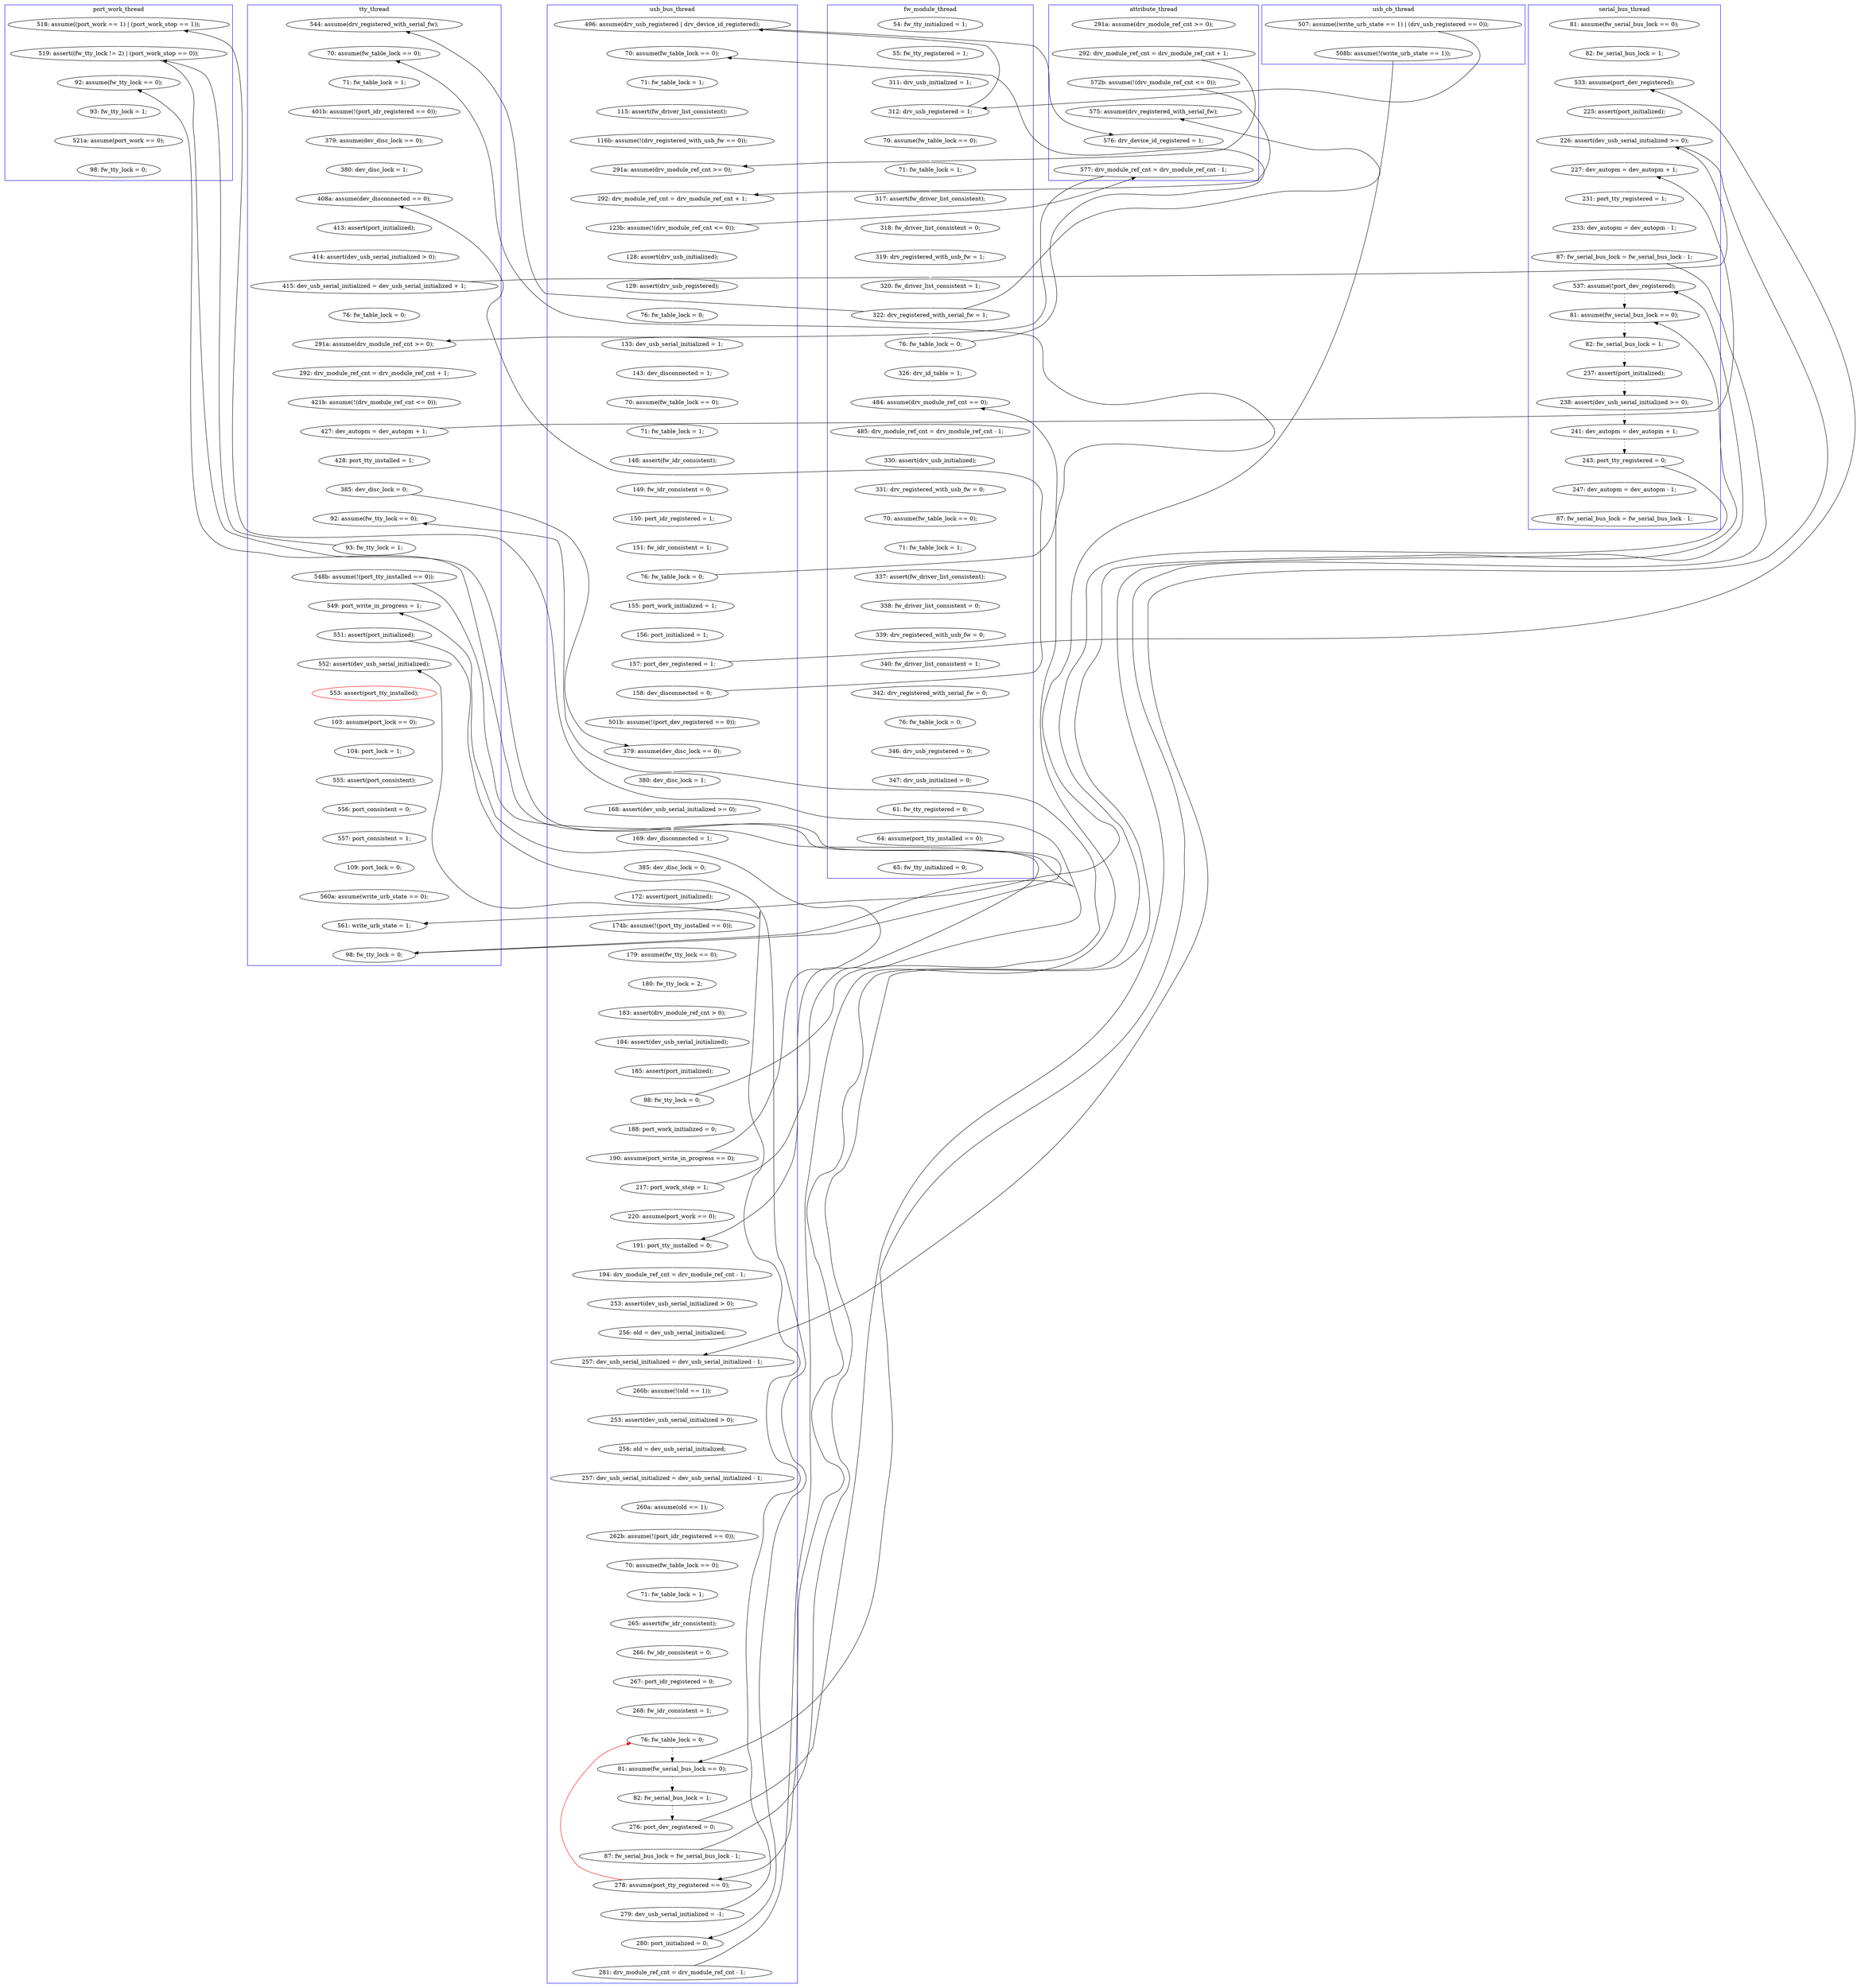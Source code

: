 digraph Counterexample {
	57 -> 100 [color = black, style = solid, constraint = false]
	126 -> 129 [color = white, style = solid]
	287 -> 293 [color = white, style = solid]
	310 -> 312 [color = white, style = solid]
	157 -> 158 [color = white, style = solid]
	144 -> 190 [color = white, style = solid]
	302 -> 307 [color = black, style = solid, constraint = false]
	366 -> 367 [color = white, style = solid]
	322 -> 338 [color = black, style = solid, constraint = false]
	353 -> 356 [color = white, style = solid]
	238 -> 308 [color = white, style = solid]
	138 -> 147 [color = white, style = solid]
	209 -> 211 [color = white, style = solid]
	358 -> 359 [color = white, style = solid]
	220 -> 290 [color = white, style = solid]
	173 -> 338 [color = white, style = solid]
	307 -> 309 [color = white, style = solid]
	133 -> 136 [color = black, style = solid, constraint = false]
	143 -> 151 [color = white, style = solid]
	219 -> 228 [color = black, style = solid, constraint = false]
	213 -> 214 [color = white, style = solid]
	167 -> 168 [color = white, style = solid]
	284 -> 285 [color = black, style = dotted]
	161 -> 167 [color = white, style = solid]
	228 -> 229 [color = white, style = solid]
	299 -> 300 [color = black, style = dotted]
	83 -> 127 [color = black, style = solid, constraint = false]
	110 -> 112 [color = white, style = solid]
	196 -> 198 [color = white, style = solid]
	122 -> 123 [color = white, style = solid]
	269 -> 271 [color = white, style = solid]
	83 -> 85 [color = black, style = solid, constraint = false]
	338 -> 339 [color = white, style = solid]
	222 -> 223 [color = white, style = solid]
	295 -> 299 [color = black, style = dotted]
	188 -> 189 [color = white, style = solid]
	37 -> 62 [color = white, style = solid]
	80 -> 81 [color = white, style = solid]
	112 -> 119 [color = white, style = solid]
	375 -> 377 [color = white, style = solid]
	216 -> 219 [color = white, style = solid]
	148 -> 177 [color = white, style = solid]
	377 -> 378 [color = white, style = solid]
	371 -> 372 [color = white, style = solid]
	139 -> 142 [color = white, style = solid]
	229 -> 308 [color = black, style = solid, constraint = false]
	79 -> 80 [color = white, style = solid]
	75 -> 343 [color = black, style = solid, constraint = false]
	136 -> 137 [color = white, style = solid]
	370 -> 371 [color = white, style = solid]
	107 -> 110 [color = white, style = solid]
	66 -> 101 [color = black, style = solid, constraint = false]
	204 -> 207 [color = white, style = solid]
	293 -> 294 [color = black, style = solid, constraint = false]
	148 -> 155 [color = black, style = solid, constraint = false]
	294 -> 295 [color = black, style = dotted]
	100 -> 101 [color = white, style = solid]
	191 -> 192 [color = white, style = solid]
	317 -> 319 [color = white, style = solid]
	142 -> 148 [color = white, style = solid]
	190 -> 191 [color = white, style = solid]
	191 -> 246 [color = black, style = solid, constraint = false]
	83 -> 87 [color = white, style = solid]
	180 -> 183 [color = white, style = solid]
	240 -> 244 [color = white, style = solid]
	93 -> 95 [color = white, style = solid]
	192 -> 196 [color = white, style = solid]
	158 -> 161 [color = white, style = solid]
	133 -> 135 [color = white, style = solid]
	372 -> 375 [color = white, style = solid]
	268 -> 269 [color = white, style = solid]
	309 -> 311 [color = white, style = solid]
	211 -> 212 [color = white, style = solid]
	274 -> 277 [color = white, style = solid]
	212 -> 213 [color = white, style = solid]
	367 -> 370 [color = white, style = solid]
	219 -> 222 [color = white, style = solid]
	127 -> 138 [color = white, style = solid]
	378 -> 382 [color = white, style = solid]
	60 -> 75 [color = white, style = solid]
	119 -> 122 [color = white, style = solid]
	339 -> 344 [color = white, style = solid]
	304 -> 310 [color = white, style = solid]
	66 -> 127 [color = white, style = solid]
	123 -> 125 [color = white, style = solid]
	223 -> 235 [color = white, style = solid]
	105 -> 106 [color = white, style = solid]
	236 -> 239 [color = white, style = solid]
	351 -> 352 [color = black, style = solid, constraint = false]
	246 -> 248 [color = white, style = solid]
	135 -> 139 [color = white, style = solid]
	125 -> 126 [color = white, style = solid]
	63 -> 70 [color = white, style = solid]
	215 -> 216 [color = white, style = solid]
	60 -> 63 [color = black, style = solid, constraint = false]
	345 -> 358 [color = white, style = solid]
	263 -> 265 [color = white, style = solid]
	307 -> 277 [color = red, style = solid, constraint = false]
	313 -> 316 [color = white, style = solid]
	179 -> 180 [color = white, style = solid]
	320 -> 321 [color = white, style = solid]
	85 -> 136 [color = white, style = solid]
	316 -> 317 [color = white, style = solid]
	152 -> 155 [color = white, style = solid]
	273 -> 274 [color = white, style = solid]
	293 -> 307 [color = white, style = solid]
	235 -> 236 [color = white, style = solid]
	244 -> 245 [color = white, style = solid]
	344 -> 345 [color = white, style = solid]
	87 -> 89 [color = black, style = solid, constraint = false]
	168 -> 171 [color = white, style = solid]
	78 -> 79 [color = white, style = solid]
	137 -> 143 [color = white, style = solid]
	382 -> 383 [color = white, style = solid]
	239 -> 240 [color = white, style = solid]
	248 -> 259 [color = white, style = solid]
	321 -> 326 [color = white, style = solid]
	57 -> 66 [color = white, style = solid]
	310 -> 311 [color = black, style = solid, constraint = false]
	36 -> 37 [color = white, style = solid]
	45 -> 46 [color = white, style = solid]
	277 -> 284 [color = black, style = dotted]
	62 -> 63 [color = white, style = solid]
	151 -> 152 [color = white, style = solid]
	101 -> 105 [color = white, style = solid]
	259 -> 260 [color = white, style = solid]
	56 -> 57 [color = white, style = solid]
	352 -> 353 [color = white, style = solid]
	106 -> 107 [color = white, style = solid]
	142 -> 144 [color = black, style = solid, constraint = false]
	81 -> 83 [color = white, style = solid]
	130 -> 133 [color = white, style = solid]
	271 -> 272 [color = white, style = solid]
	287 -> 290 [color = black, style = solid, constraint = false]
	343 -> 351 [color = white, style = solid]
	359 -> 366 [color = white, style = solid]
	260 -> 261 [color = white, style = solid]
	183 -> 228 [color = white, style = solid]
	311 -> 322 [color = white, style = solid]
	90 -> 93 [color = white, style = solid]
	171 -> 179 [color = white, style = solid]
	70 -> 71 [color = white, style = solid]
	229 -> 232 [color = white, style = solid]
	319 -> 320 [color = white, style = solid]
	272 -> 273 [color = white, style = solid]
	330 -> 343 [color = white, style = solid]
	308 -> 352 [color = white, style = solid]
	63 -> 68 [color = black, style = solid, constraint = false]
	147 -> 167 [color = black, style = solid, constraint = false]
	312 -> 313 [color = white, style = solid]
	301 -> 302 [color = black, style = dotted]
	300 -> 301 [color = black, style = dotted]
	309 -> 312 [color = black, style = solid, constraint = false]
	156 -> 157 [color = white, style = solid]
	179 -> 192 [color = black, style = solid, constraint = false]
	383 -> 384 [color = white, style = solid]
	308 -> 351 [color = black, style = solid, constraint = false]
	46 -> 144 [color = white, style = solid]
	89 -> 90 [color = white, style = solid]
	207 -> 209 [color = white, style = solid]
	198 -> 220 [color = white, style = solid]
	183 -> 188 [color = black, style = solid, constraint = false]
	285 -> 287 [color = black, style = dotted]
	223 -> 304 [color = black, style = solid, constraint = false]
	265 -> 268 [color = white, style = solid]
	129 -> 130 [color = white, style = solid]
	158 -> 191 [color = black, style = solid, constraint = false]
	232 -> 304 [color = white, style = solid]
	261 -> 263 [color = white, style = solid]
	177 -> 188 [color = white, style = solid]
	232 -> 239 [color = black, style = solid, constraint = false]
	189 -> 203 [color = white, style = solid]
	68 -> 89 [color = white, style = solid]
	220 -> 284 [color = black, style = solid, constraint = false]
	95 -> 100 [color = white, style = solid]
	336 -> 348 [color = white, style = solid]
	71 -> 78 [color = white, style = solid]
	290 -> 294 [color = black, style = dotted]
	87 -> 173 [color = white, style = solid]
	235 -> 238 [color = black, style = solid, constraint = false]
	245 -> 246 [color = white, style = solid]
	356 -> 394 [color = white, style = solid]
	105 -> 147 [color = black, style = solid, constraint = false]
	302 -> 336 [color = white, style = solid]
	214 -> 215 [color = white, style = solid]
	326 -> 330 [color = white, style = solid]
	155 -> 156 [color = white, style = solid]
	68 -> 138 [color = black, style = solid, constraint = false]
	203 -> 204 [color = white, style = solid]
	subgraph cluster6 {
		label = usb_cb_thread
		color = blue
		75  [label = "508b: assume(!(write_urb_state == 1));"]
		60  [label = "507: assume((write_urb_state == 1) | (drv_usb_registered == 0));"]
	}
	subgraph cluster7 {
		label = port_work_thread
		color = blue
		356  [label = "521a: assume(port_work == 0);"]
		394  [label = "98: fw_tty_lock = 0;"]
		308  [label = "519: assert((fw_tty_lock != 2) | (port_work_stop == 0));"]
		353  [label = "93: fw_tty_lock = 1;"]
		238  [label = "518: assume((port_work == 1) | (port_work_stop == 1));"]
		352  [label = "92: assume(fw_tty_lock == 0);"]
	}
	subgraph cluster3 {
		label = serial_bus_thread
		color = blue
		144  [label = "533: assume(port_dev_registered);"]
		299  [label = "237: assert(port_initialized);"]
		295  [label = "82: fw_serial_bus_lock = 1;"]
		45  [label = "81: assume(fw_serial_bus_lock == 0);"]
		294  [label = "81: assume(fw_serial_bus_lock == 0);"]
		190  [label = "225: assert(port_initialized);"]
		348  [label = "87: fw_serial_bus_lock = fw_serial_bus_lock - 1;"]
		196  [label = "231: port_tty_registered = 1;"]
		300  [label = "238: assert(dev_usb_serial_initialized >= 0);"]
		301  [label = "241: dev_autopm = dev_autopm + 1;"]
		191  [label = "226: assert(dev_usb_serial_initialized >= 0);"]
		302  [label = "243: port_tty_registered = 0;"]
		198  [label = "233: dev_autopm = dev_autopm - 1;"]
		220  [label = "87: fw_serial_bus_lock = fw_serial_bus_lock - 1;"]
		46  [label = "82: fw_serial_bus_lock = 1;"]
		192  [label = "227: dev_autopm = dev_autopm + 1;"]
		336  [label = "247: dev_autopm = dev_autopm - 1;"]
		290  [label = "537: assume(!port_dev_registered);"]
	}
	subgraph cluster5 {
		label = attribute_thread
		color = blue
		57  [label = "292: drv_module_ref_cnt = drv_module_ref_cnt + 1;"]
		138  [label = "576: drv_device_id_registered = 1;"]
		66  [label = "572b: assume(!(drv_module_ref_cnt <= 0));"]
		127  [label = "575: assume(drv_registered_with_serial_fw);"]
		56  [label = "291a: assume(drv_module_ref_cnt >= 0);"]
		147  [label = "577: drv_module_ref_cnt = drv_module_ref_cnt - 1;"]
	}
	subgraph cluster4 {
		label = tty_thread
		color = blue
		151  [label = "379: assume(dev_disc_lock == 0);"]
		85  [label = "544: assume(drv_registered_with_serial_fw);"]
		152  [label = "380: dev_disc_lock = 1;"]
		167  [label = "291a: assume(drv_module_ref_cnt >= 0);"]
		319  [label = "555: assert(port_consistent);"]
		304  [label = "549: port_write_in_progress = 1;"]
		351  [label = "98: fw_tty_lock = 0;"]
		330  [label = "560a: assume(write_urb_state == 0);"]
		180  [label = "428: port_tty_installed = 1;"]
		232  [label = "548b: assume(!(port_tty_installed == 0));"]
		161  [label = "76: fw_table_lock = 0;"]
		156  [label = "413: assert(port_initialized);"]
		312  [label = "552: assert(dev_usb_serial_initialized);"]
		157  [label = "414: assert(dev_usb_serial_initialized > 0);"]
		313  [label = "553: assert(port_tty_installed);", color = red]
		228  [label = "92: assume(fw_tty_lock == 0);"]
		143  [label = "401b: assume(!(port_idr_registered == 0));"]
		168  [label = "292: drv_module_ref_cnt = drv_module_ref_cnt + 1;"]
		326  [label = "109: port_lock = 0;"]
		179  [label = "427: dev_autopm = dev_autopm + 1;"]
		320  [label = "556: port_consistent = 0;"]
		229  [label = "93: fw_tty_lock = 1;"]
		183  [label = "385: dev_disc_lock = 0;"]
		317  [label = "104: port_lock = 1;"]
		158  [label = "415: dev_usb_serial_initialized = dev_usb_serial_initialized + 1;"]
		310  [label = "551: assert(port_initialized);"]
		171  [label = "421b: assume(!(drv_module_ref_cnt <= 0));"]
		137  [label = "71: fw_table_lock = 1;"]
		136  [label = "70: assume(fw_table_lock == 0);"]
		343  [label = "561: write_urb_state = 1;"]
		316  [label = "103: assume(port_lock == 0);"]
		321  [label = "557: port_consistent = 1;"]
		155  [label = "408a: assume(dev_disconnected == 0);"]
	}
	subgraph cluster2 {
		label = usb_bus_thread
		color = blue
		189  [label = "380: dev_disc_lock = 1;"]
		235  [label = "217: port_work_stop = 1;"]
		101  [label = "292: drv_module_ref_cnt = drv_module_ref_cnt + 1;"]
		309  [label = "279: dev_usb_serial_initialized = -1;"]
		274  [label = "268: fw_idr_consistent = 1;"]
		100  [label = "291a: assume(drv_module_ref_cnt >= 0);"]
		135  [label = "155: port_work_initialized = 1;"]
		246  [label = "257: dev_usb_serial_initialized = dev_usb_serial_initialized - 1;"]
		188  [label = "379: assume(dev_disc_lock == 0);"]
		284  [label = "81: assume(fw_serial_bus_lock == 0);"]
		207  [label = "385: dev_disc_lock = 0;"]
		248  [label = "260b: assume(!(old == 1));"]
		204  [label = "169: dev_disconnected = 1;"]
		95  [label = "116b: assume(!(drv_registered_with_usb_fw == 0));"]
		222  [label = "188: port_work_initialized = 0;"]
		271  [label = "265: assert(fw_idr_consistent);"]
		223  [label = "190: assume(port_write_in_progress == 0);"]
		142  [label = "157: port_dev_registered = 1;"]
		272  [label = "266: fw_idr_consistent = 0;"]
		268  [label = "70: assume(fw_table_lock == 0);"]
		122  [label = "70: assume(fw_table_lock == 0);"]
		263  [label = "260a: assume(old == 1);"]
		110  [label = "76: fw_table_lock = 0;"]
		89  [label = "70: assume(fw_table_lock == 0);"]
		216  [label = "185: assert(port_initialized);"]
		68  [label = "496: assume(drv_usb_registered | drv_device_id_registered);"]
		133  [label = "76: fw_table_lock = 0;"]
		177  [label = "501b: assume(!(port_dev_registered == 0));"]
		240  [label = "194: drv_module_ref_cnt = drv_module_ref_cnt - 1;"]
		244  [label = "253: assert(dev_usb_serial_initialized > 0);"]
		293  [label = "87: fw_serial_bus_lock = fw_serial_bus_lock - 1;"]
		214  [label = "183: assert(drv_module_ref_cnt > 0);"]
		322  [label = "281: drv_module_ref_cnt = drv_module_ref_cnt - 1;"]
		148  [label = "158: dev_disconnected = 0;"]
		307  [label = "278: assume(port_tty_registered == 0);"]
		107  [label = "129: assert(drv_usb_registered);"]
		139  [label = "156: port_initialized = 1;"]
		125  [label = "148: assert(fw_idr_consistent);"]
		106  [label = "128: assert(drv_usb_initialized);"]
		277  [label = "76: fw_table_lock = 0;"]
		203  [label = "168: assert(dev_usb_serial_initialized >= 0);"]
		260  [label = "256: old = dev_usb_serial_initialized;"]
		236  [label = "220: assume(port_work == 0);"]
		130  [label = "151: fw_idr_consistent = 1;"]
		265  [label = "262b: assume(!(port_idr_registered == 0));"]
		287  [label = "276: port_dev_registered = 0;"]
		105  [label = "123b: assume(!(drv_module_ref_cnt <= 0));"]
		269  [label = "71: fw_table_lock = 1;"]
		311  [label = "280: port_initialized = 0;"]
		90  [label = "71: fw_table_lock = 1;"]
		211  [label = "174b: assume(!(port_tty_installed == 0));"]
		209  [label = "172: assert(port_initialized);"]
		93  [label = "115: assert(fw_driver_list_consistent);"]
		215  [label = "184: assert(dev_usb_serial_initialized);"]
		239  [label = "191: port_tty_installed = 0;"]
		212  [label = "179: assume(fw_tty_lock == 0);"]
		285  [label = "82: fw_serial_bus_lock = 1;"]
		126  [label = "149: fw_idr_consistent = 0;"]
		219  [label = "98: fw_tty_lock = 0;"]
		129  [label = "150: port_idr_registered = 1;"]
		245  [label = "256: old = dev_usb_serial_initialized;"]
		273  [label = "267: port_idr_registered = 0;"]
		261  [label = "257: dev_usb_serial_initialized = dev_usb_serial_initialized - 1;"]
		112  [label = "133: dev_usb_serial_initialized = 1;"]
		119  [label = "143: dev_disconnected = 1;"]
		213  [label = "180: fw_tty_lock = 2;"]
		259  [label = "253: assert(dev_usb_serial_initialized > 0);"]
		123  [label = "71: fw_table_lock = 1;"]
	}
	subgraph cluster1 {
		label = fw_module_thread
		color = blue
		339  [label = "485: drv_module_ref_cnt = drv_module_ref_cnt - 1;"]
		83  [label = "322: drv_registered_with_serial_fw = 1;"]
		359  [label = "71: fw_table_lock = 1;"]
		70  [label = "70: assume(fw_table_lock == 0);"]
		37  [label = "55: fw_tty_registered = 1;"]
		375  [label = "76: fw_table_lock = 0;"]
		372  [label = "342: drv_registered_with_serial_fw = 0;"]
		338  [label = "484: assume(drv_module_ref_cnt == 0);"]
		78  [label = "317: assert(fw_driver_list_consistent);"]
		62  [label = "311: drv_usb_initialized = 1;"]
		79  [label = "318: fw_driver_list_consistent = 0;"]
		367  [label = "338: fw_driver_list_consistent = 0;"]
		87  [label = "76: fw_table_lock = 0;"]
		383  [label = "64: assume(port_tty_installed == 0);"]
		81  [label = "320: fw_driver_list_consistent = 1;"]
		382  [label = "61: fw_tty_registered = 0;"]
		377  [label = "346: drv_usb_registered = 0;"]
		80  [label = "319: drv_registered_with_usb_fw = 1;"]
		173  [label = "326: drv_id_table = 1;"]
		344  [label = "330: assert(drv_usb_initialized);"]
		378  [label = "347: drv_usb_initialized = 0;"]
		71  [label = "71: fw_table_lock = 1;"]
		371  [label = "340: fw_driver_list_consistent = 1;"]
		370  [label = "339: drv_registered_with_usb_fw = 0;"]
		36  [label = "54: fw_tty_initialized = 1;"]
		384  [label = "65: fw_tty_initialized = 0;"]
		63  [label = "312: drv_usb_registered = 1;"]
		345  [label = "331: drv_registered_with_usb_fw = 0;"]
		358  [label = "70: assume(fw_table_lock == 0);"]
		366  [label = "337: assert(fw_driver_list_consistent);"]
	}
}